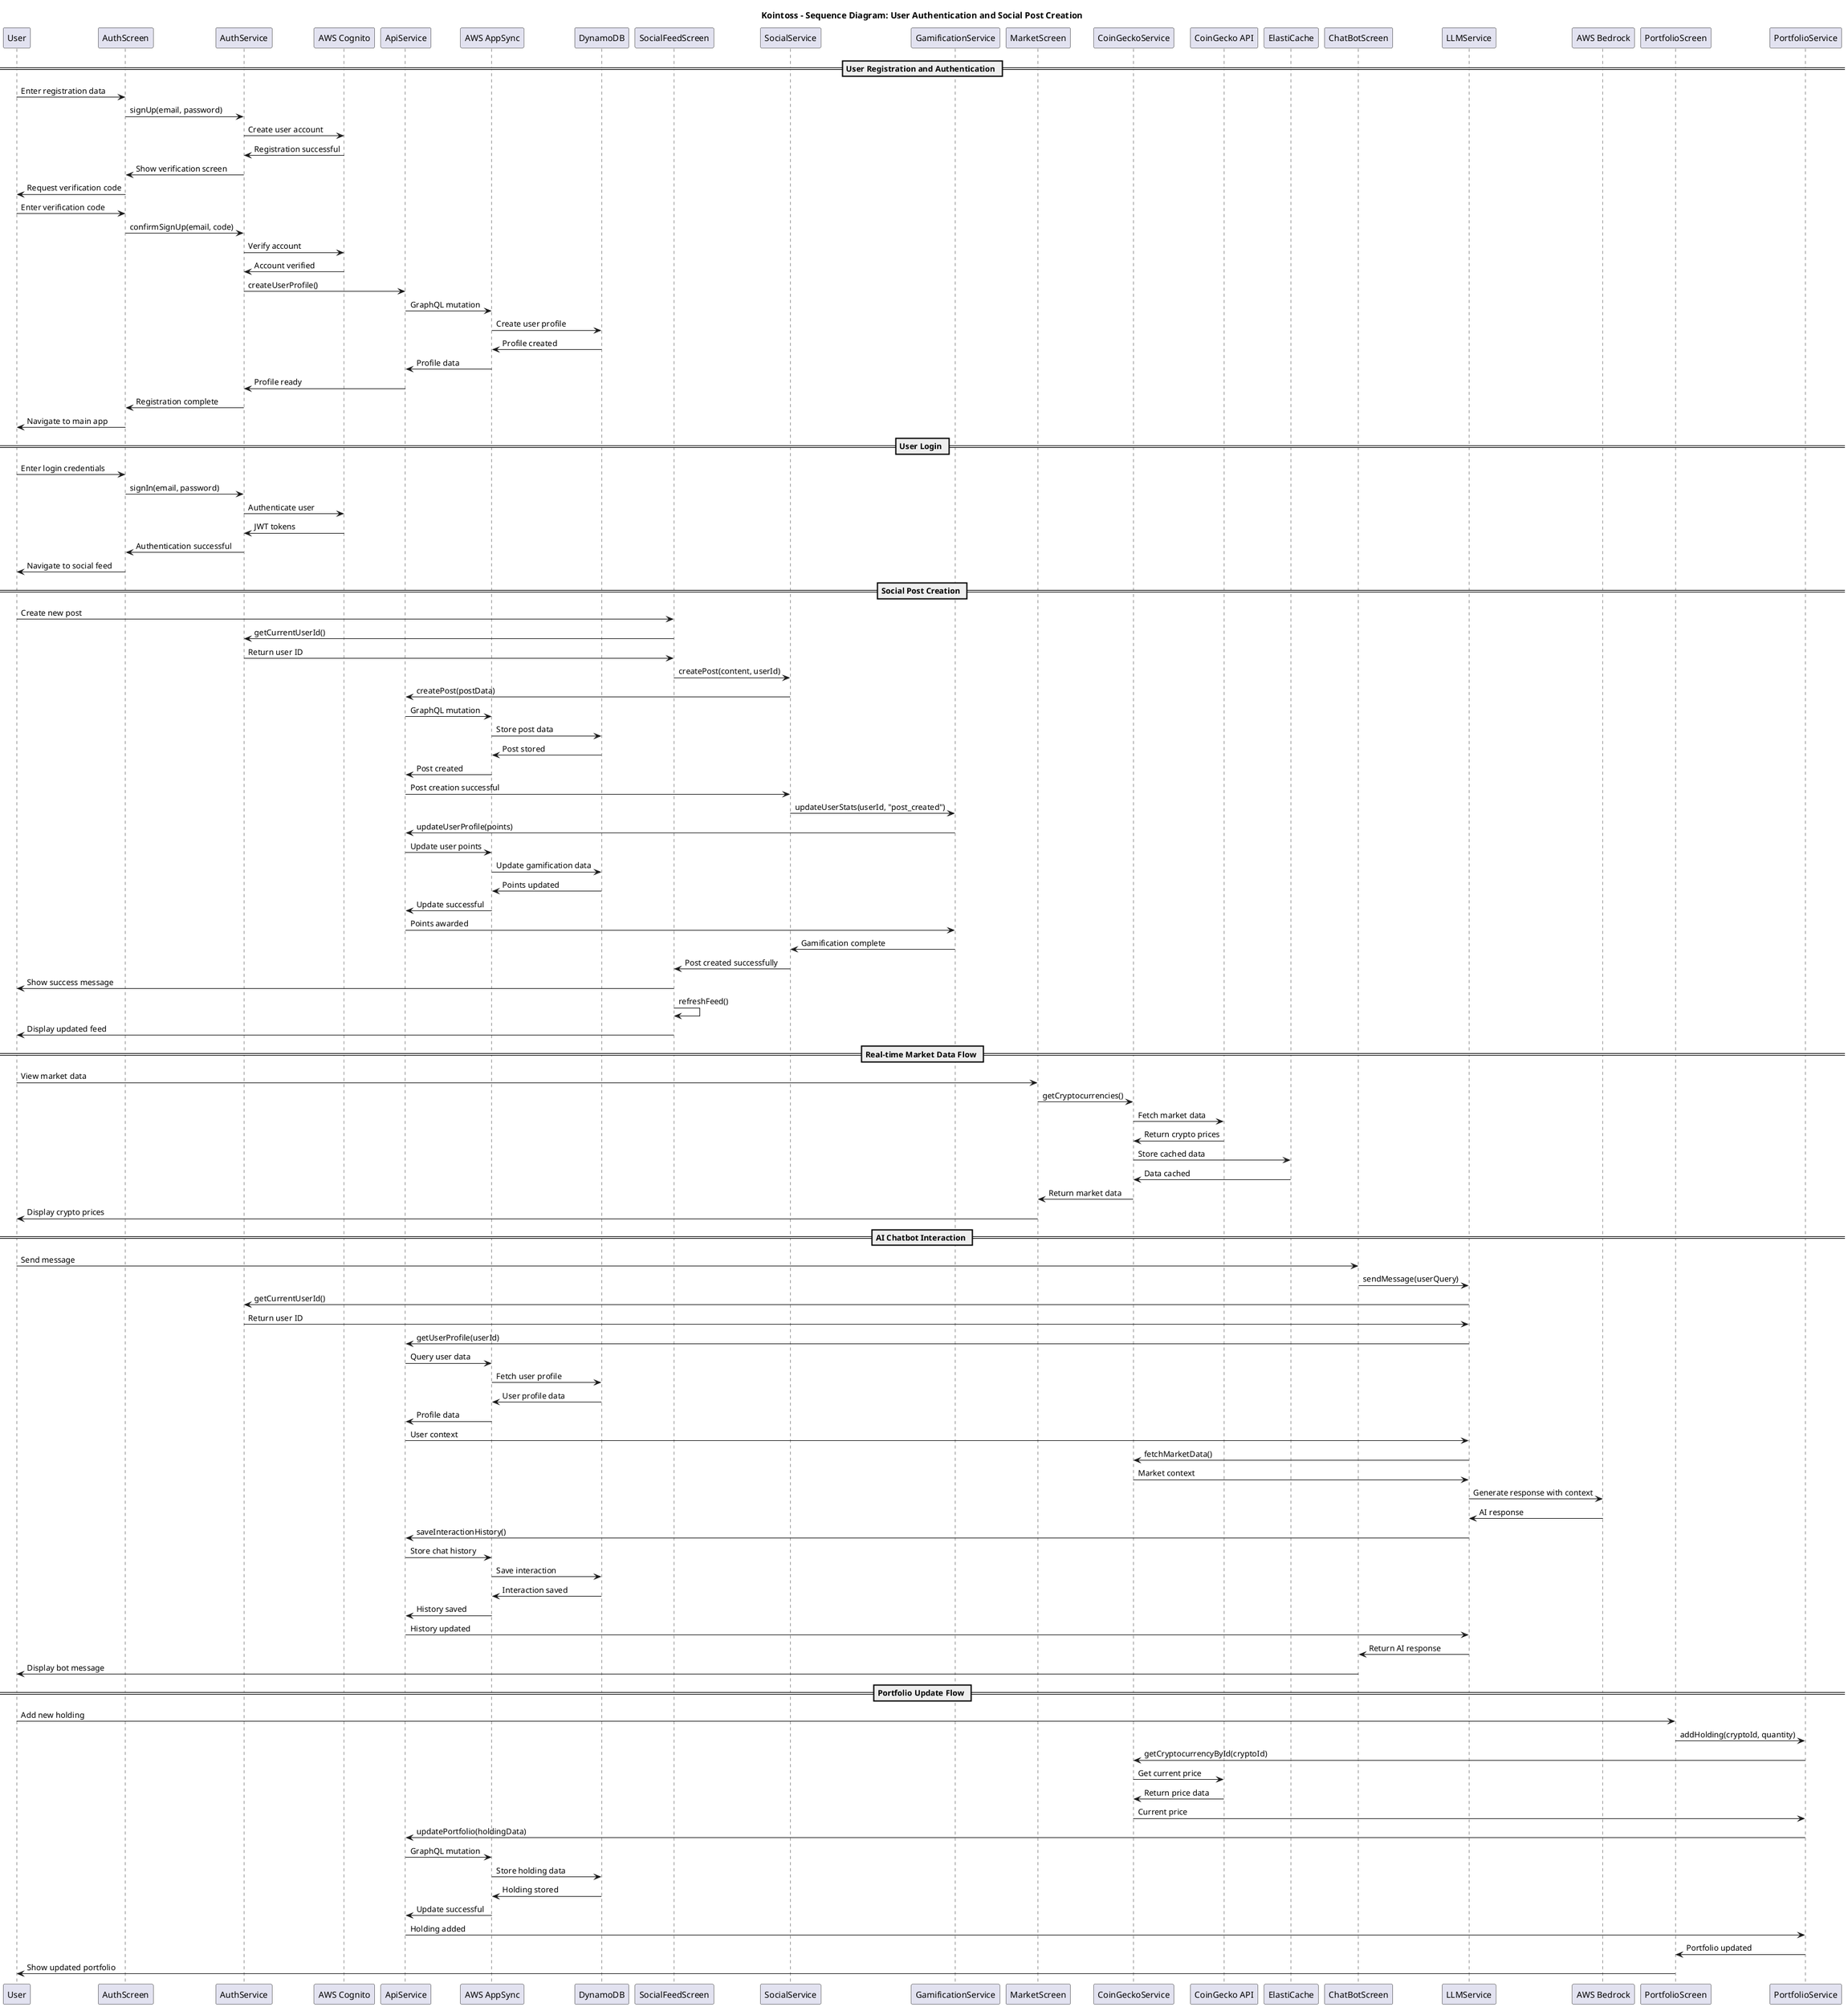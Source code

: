 @startuml KointossSequenceDiagram

title Kointoss - Sequence Diagram: User Authentication and Social Post Creation

participant "User" as User
participant "AuthScreen" as AuthUI
participant "AuthService" as Auth
participant "AWS Cognito" as Cognito
participant "ApiService" as API
participant "AWS AppSync" as AppSync
participant "DynamoDB" as DB
participant "SocialFeedScreen" as SocialUI
participant "SocialService" as Social
participant "GamificationService" as Gamification

== User Registration and Authentication ==
User -> AuthUI: Enter registration data
AuthUI -> Auth: signUp(email, password)
Auth -> Cognito: Create user account
Cognito -> Auth: Registration successful
Auth -> AuthUI: Show verification screen
AuthUI -> User: Request verification code

User -> AuthUI: Enter verification code
AuthUI -> Auth: confirmSignUp(email, code)
Auth -> Cognito: Verify account
Cognito -> Auth: Account verified
Auth -> API: createUserProfile()
API -> AppSync: GraphQL mutation
AppSync -> DB: Create user profile
DB -> AppSync: Profile created
AppSync -> API: Profile data
API -> Auth: Profile ready
Auth -> AuthUI: Registration complete
AuthUI -> User: Navigate to main app

== User Login ==
User -> AuthUI: Enter login credentials
AuthUI -> Auth: signIn(email, password)
Auth -> Cognito: Authenticate user
Cognito -> Auth: JWT tokens
Auth -> AuthUI: Authentication successful
AuthUI -> User: Navigate to social feed

== Social Post Creation ==
User -> SocialUI: Create new post
SocialUI -> Auth: getCurrentUserId()
Auth -> SocialUI: Return user ID
SocialUI -> Social: createPost(content, userId)
Social -> API: createPost(postData)
API -> AppSync: GraphQL mutation
AppSync -> DB: Store post data
DB -> AppSync: Post stored
AppSync -> API: Post created
API -> Social: Post creation successful
Social -> Gamification: updateUserStats(userId, "post_created")
Gamification -> API: updateUserProfile(points)
API -> AppSync: Update user points
AppSync -> DB: Update gamification data
DB -> AppSync: Points updated
AppSync -> API: Update successful
API -> Gamification: Points awarded
Gamification -> Social: Gamification complete
Social -> SocialUI: Post created successfully
SocialUI -> User: Show success message
SocialUI -> SocialUI: refreshFeed()
SocialUI -> User: Display updated feed

== Real-time Market Data Flow ==
User -> "MarketScreen" as MarketUI: View market data
MarketUI -> "CoinGeckoService" as CoinGecko: getCryptocurrencies()
CoinGecko -> "CoinGecko API" as CoinGeckoAPI: Fetch market data
CoinGeckoAPI -> CoinGecko: Return crypto prices
CoinGecko -> "ElastiCache" as Cache: Store cached data
Cache -> CoinGecko: Data cached
CoinGecko -> MarketUI: Return market data
MarketUI -> User: Display crypto prices

== AI Chatbot Interaction ==
User -> "ChatBotScreen" as ChatUI: Send message
ChatUI -> "LLMService" as LLM: sendMessage(userQuery)
LLM -> Auth: getCurrentUserId()
Auth -> LLM: Return user ID
LLM -> API: getUserProfile(userId)
API -> AppSync: Query user data
AppSync -> DB: Fetch user profile
DB -> AppSync: User profile data
AppSync -> API: Profile data
API -> LLM: User context
LLM -> CoinGecko: fetchMarketData()
CoinGecko -> LLM: Market context
LLM -> "AWS Bedrock" as Bedrock: Generate response with context
Bedrock -> LLM: AI response
LLM -> API: saveInteractionHistory()
API -> AppSync: Store chat history
AppSync -> DB: Save interaction
DB -> AppSync: Interaction saved
AppSync -> API: History saved
API -> LLM: History updated
LLM -> ChatUI: Return AI response
ChatUI -> User: Display bot message

== Portfolio Update Flow ==
User -> "PortfolioScreen" as PortfolioUI: Add new holding
PortfolioUI -> "PortfolioService" as PortfolioSvc: addHolding(cryptoId, quantity)
PortfolioSvc -> CoinGecko: getCryptocurrencyById(cryptoId)
CoinGecko -> CoinGeckoAPI: Get current price
CoinGeckoAPI -> CoinGecko: Return price data
CoinGecko -> PortfolioSvc: Current price
PortfolioSvc -> API: updatePortfolio(holdingData)
API -> AppSync: GraphQL mutation
AppSync -> DB: Store holding data
DB -> AppSync: Holding stored
AppSync -> API: Update successful
API -> PortfolioSvc: Holding added
PortfolioSvc -> PortfolioUI: Portfolio updated
PortfolioUI -> User: Show updated portfolio

@enduml
